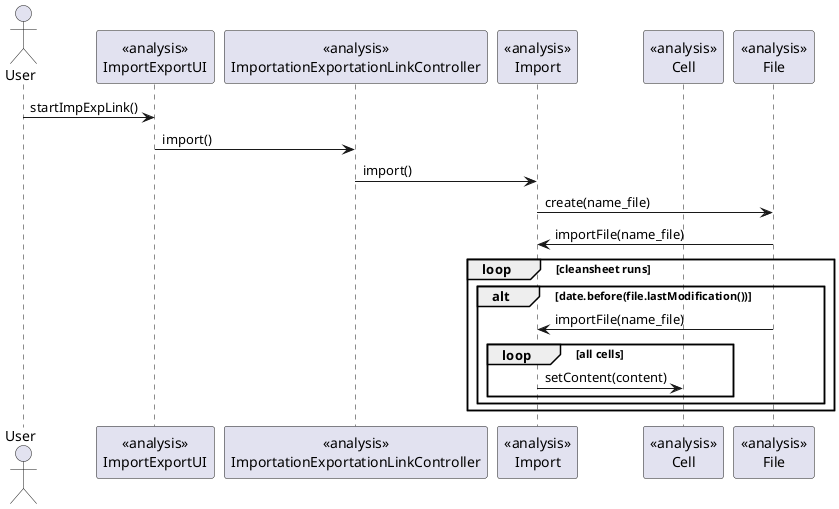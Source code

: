   @startuml doc-files/ipc_04_02_analysis_sequece_import.png
  actor User
  participant "<<analysis>>\nImportExportUI" as UI
  participant "<<analysis>>\nImportationExportationLinkController" as ctrl
  participant "<<analysis>>\nImport" as import
  participant "<<analysis>>\nCell" as cell
  participant "<<analysis>>\nFile" as file
  User -> UI : startImpExpLink()
  UI -> ctrl : import()
  ctrl -> import : import()
  import -> file : create(name_file)
  file -> import : importFile(name_file)
  loop cleansheet runs
  alt date.before(file.lastModification())
	file -> import: importFile(name_file)
loop all cells
  import -> cell : setContent(content)
end
  end alt
end

  @enduml